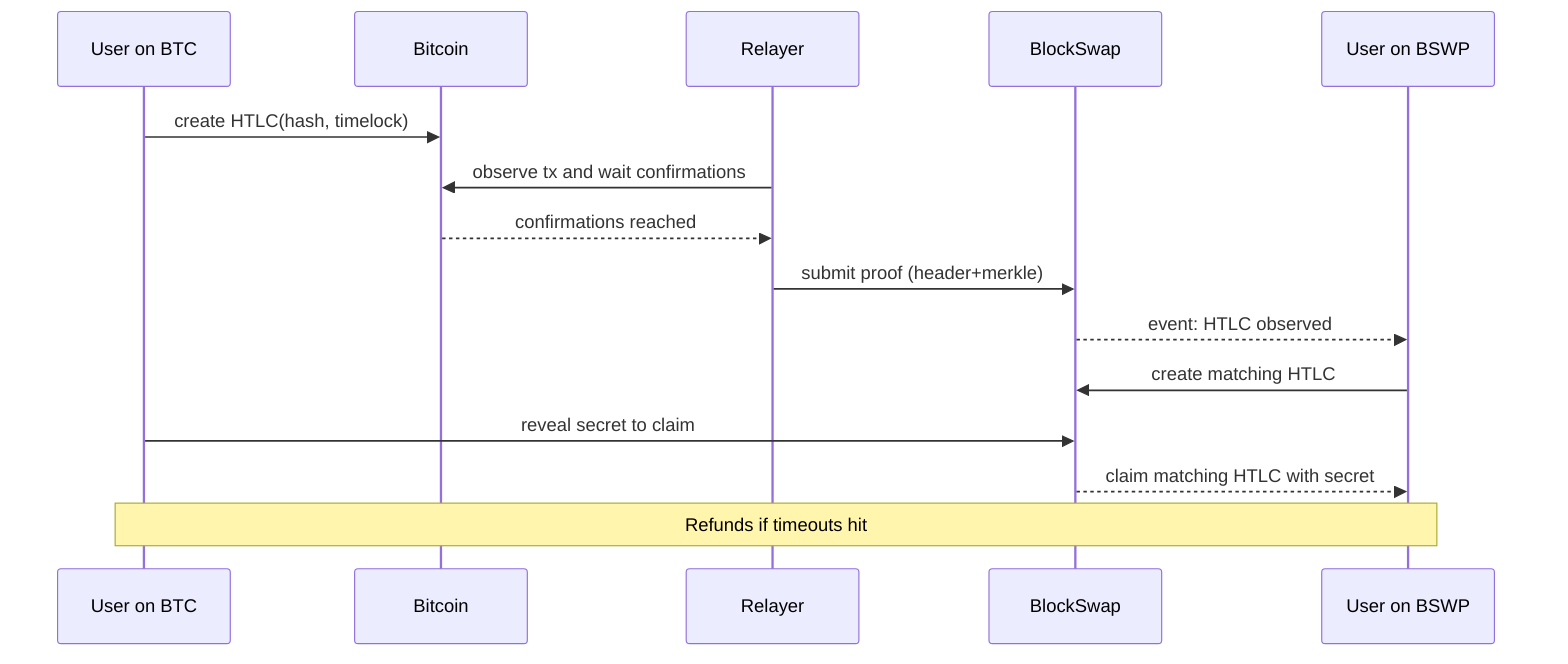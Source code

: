 sequenceDiagram
  participant U1 as User on BTC
  participant BTC as Bitcoin
  participant R as Relayer
  participant BS as BlockSwap
  participant U2 as User on BSWP

  U1->>BTC: create HTLC(hash, timelock)
  R->>BTC: observe tx and wait confirmations
  BTC-->>R: confirmations reached
  R->>BS: submit proof (header+merkle)
  BS-->>U2: event: HTLC observed
  U2->>BS: create matching HTLC
  U1->>BS: reveal secret to claim
  BS-->>U2: claim matching HTLC with secret
  Note over U1,U2: Refunds if timeouts hit